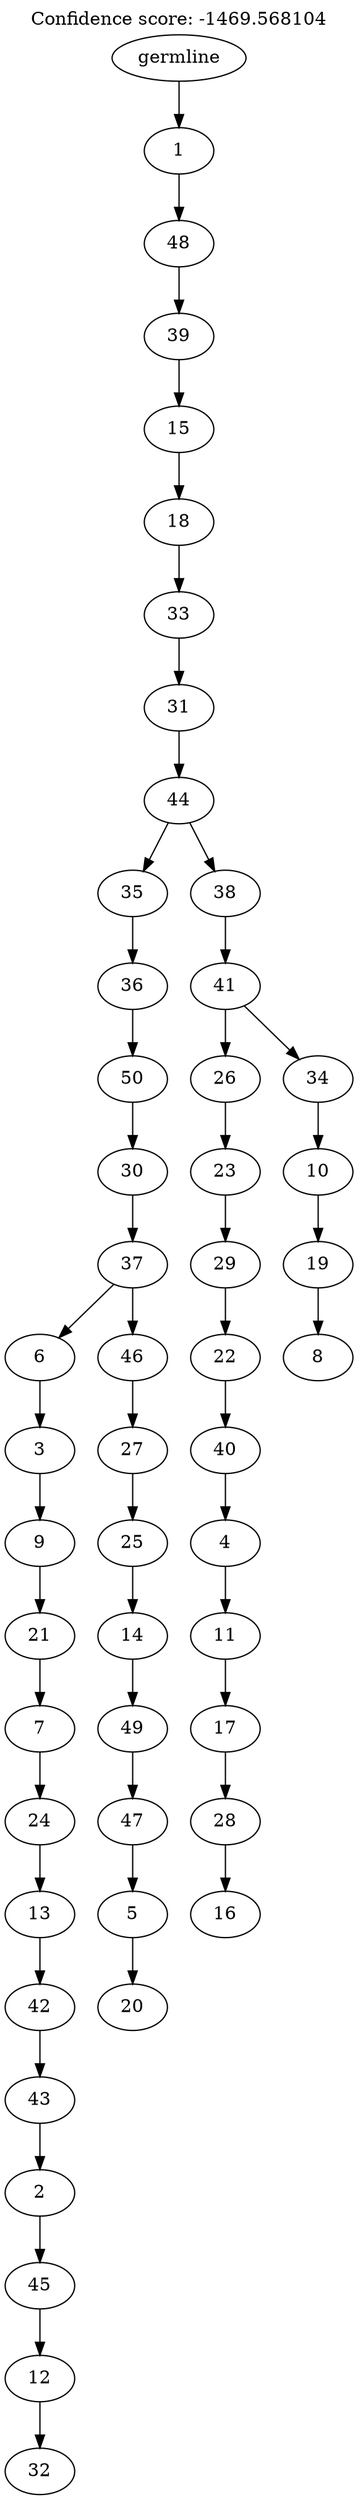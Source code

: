 digraph g {
	"49" -> "50";
	"50" [label="32"];
	"48" -> "49";
	"49" [label="12"];
	"47" -> "48";
	"48" [label="45"];
	"46" -> "47";
	"47" [label="2"];
	"45" -> "46";
	"46" [label="43"];
	"44" -> "45";
	"45" [label="42"];
	"43" -> "44";
	"44" [label="13"];
	"42" -> "43";
	"43" [label="24"];
	"41" -> "42";
	"42" [label="7"];
	"40" -> "41";
	"41" [label="21"];
	"39" -> "40";
	"40" [label="9"];
	"38" -> "39";
	"39" [label="3"];
	"36" -> "37";
	"37" [label="20"];
	"35" -> "36";
	"36" [label="5"];
	"34" -> "35";
	"35" [label="47"];
	"33" -> "34";
	"34" [label="49"];
	"32" -> "33";
	"33" [label="14"];
	"31" -> "32";
	"32" [label="25"];
	"30" -> "31";
	"31" [label="27"];
	"29" -> "30";
	"30" [label="46"];
	"29" -> "38";
	"38" [label="6"];
	"28" -> "29";
	"29" [label="37"];
	"27" -> "28";
	"28" [label="30"];
	"26" -> "27";
	"27" [label="50"];
	"25" -> "26";
	"26" [label="36"];
	"23" -> "24";
	"24" [label="16"];
	"22" -> "23";
	"23" [label="28"];
	"21" -> "22";
	"22" [label="17"];
	"20" -> "21";
	"21" [label="11"];
	"19" -> "20";
	"20" [label="4"];
	"18" -> "19";
	"19" [label="40"];
	"17" -> "18";
	"18" [label="22"];
	"16" -> "17";
	"17" [label="29"];
	"15" -> "16";
	"16" [label="23"];
	"13" -> "14";
	"14" [label="8"];
	"12" -> "13";
	"13" [label="19"];
	"11" -> "12";
	"12" [label="10"];
	"10" -> "11";
	"11" [label="34"];
	"10" -> "15";
	"15" [label="26"];
	"9" -> "10";
	"10" [label="41"];
	"8" -> "9";
	"9" [label="38"];
	"8" -> "25";
	"25" [label="35"];
	"7" -> "8";
	"8" [label="44"];
	"6" -> "7";
	"7" [label="31"];
	"5" -> "6";
	"6" [label="33"];
	"4" -> "5";
	"5" [label="18"];
	"3" -> "4";
	"4" [label="15"];
	"2" -> "3";
	"3" [label="39"];
	"1" -> "2";
	"2" [label="48"];
	"0" -> "1";
	"1" [label="1"];
	"0" [label="germline"];
	labelloc="t";
	label="Confidence score: -1469.568104";
}
